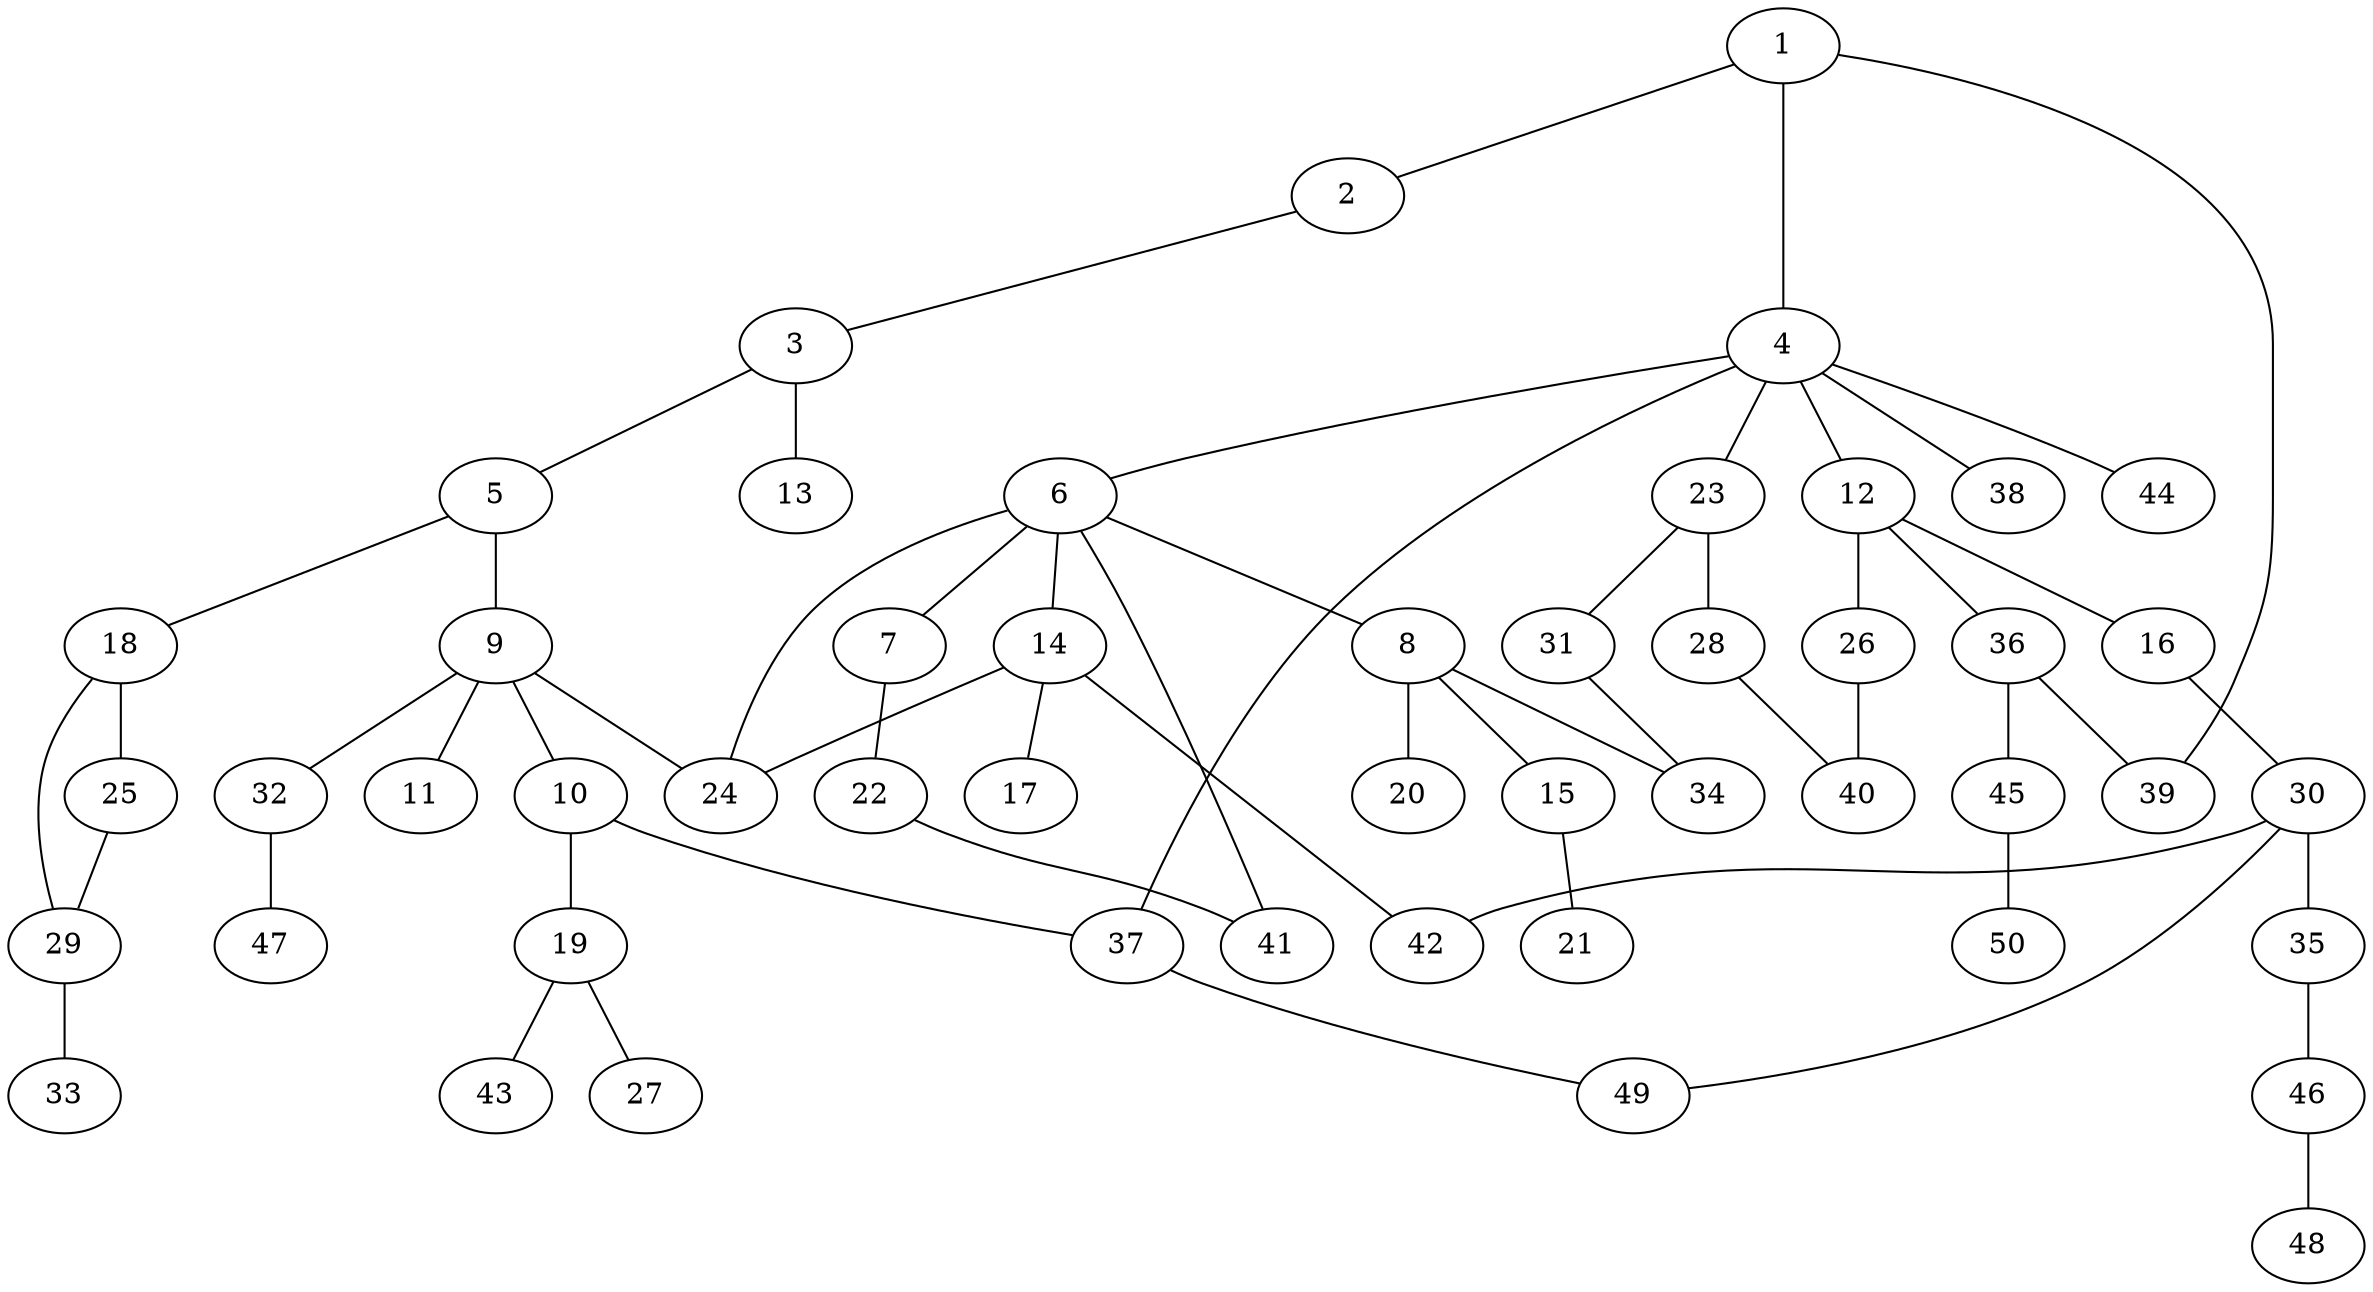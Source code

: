 graph graphname {1--2
1--4
1--39
2--3
3--5
3--13
4--6
4--12
4--23
4--37
4--38
4--44
5--9
5--18
6--7
6--8
6--14
6--24
6--41
7--22
8--15
8--20
8--34
9--10
9--11
9--24
9--32
10--19
10--37
12--16
12--26
12--36
14--17
14--24
14--42
15--21
16--30
18--25
18--29
19--27
19--43
22--41
23--28
23--31
25--29
26--40
28--40
29--33
30--35
30--42
30--49
31--34
32--47
35--46
36--39
36--45
37--49
45--50
46--48
}